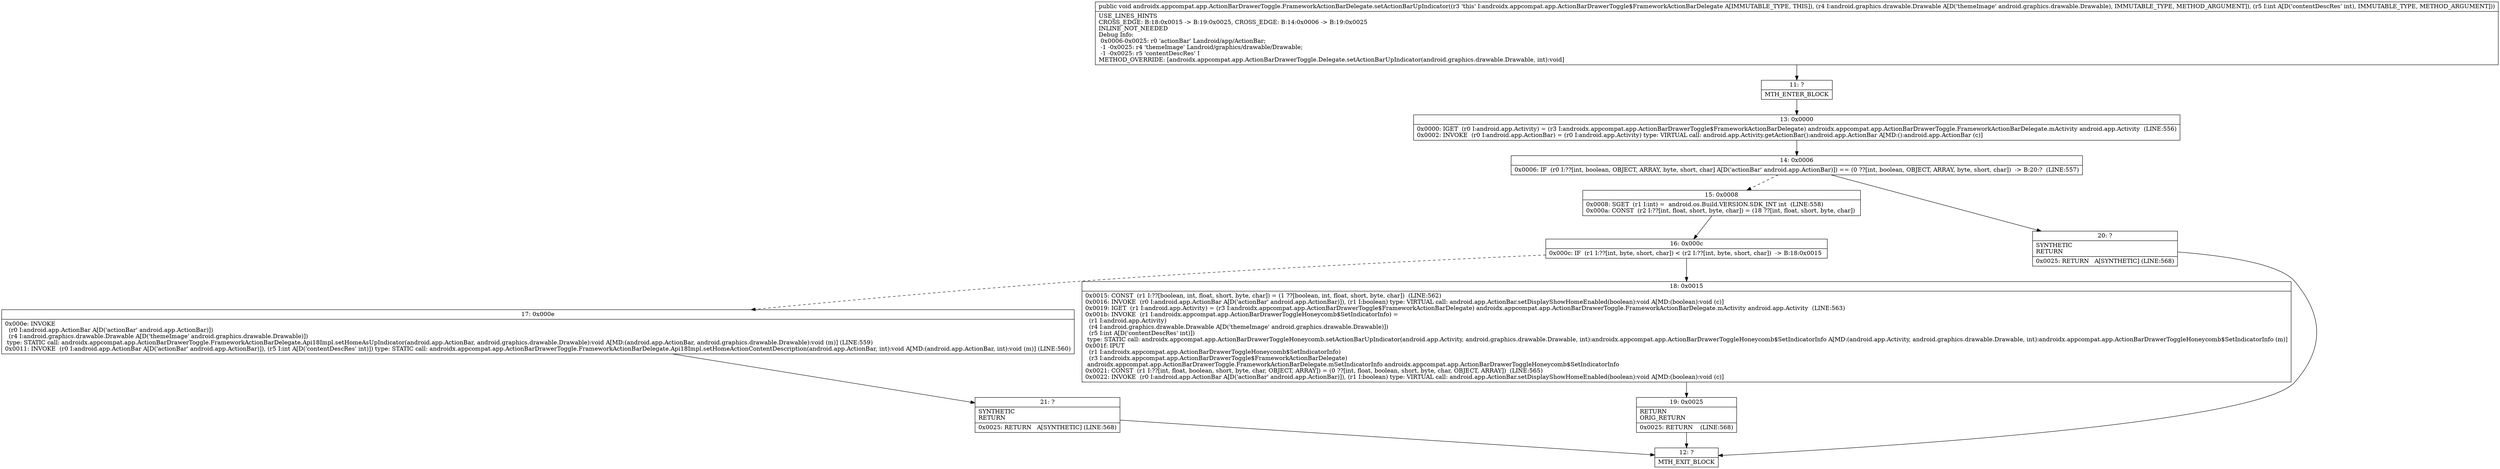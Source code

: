 digraph "CFG forandroidx.appcompat.app.ActionBarDrawerToggle.FrameworkActionBarDelegate.setActionBarUpIndicator(Landroid\/graphics\/drawable\/Drawable;I)V" {
Node_11 [shape=record,label="{11\:\ ?|MTH_ENTER_BLOCK\l}"];
Node_13 [shape=record,label="{13\:\ 0x0000|0x0000: IGET  (r0 I:android.app.Activity) = (r3 I:androidx.appcompat.app.ActionBarDrawerToggle$FrameworkActionBarDelegate) androidx.appcompat.app.ActionBarDrawerToggle.FrameworkActionBarDelegate.mActivity android.app.Activity  (LINE:556)\l0x0002: INVOKE  (r0 I:android.app.ActionBar) = (r0 I:android.app.Activity) type: VIRTUAL call: android.app.Activity.getActionBar():android.app.ActionBar A[MD:():android.app.ActionBar (c)]\l}"];
Node_14 [shape=record,label="{14\:\ 0x0006|0x0006: IF  (r0 I:??[int, boolean, OBJECT, ARRAY, byte, short, char] A[D('actionBar' android.app.ActionBar)]) == (0 ??[int, boolean, OBJECT, ARRAY, byte, short, char])  \-\> B:20:?  (LINE:557)\l}"];
Node_15 [shape=record,label="{15\:\ 0x0008|0x0008: SGET  (r1 I:int) =  android.os.Build.VERSION.SDK_INT int  (LINE:558)\l0x000a: CONST  (r2 I:??[int, float, short, byte, char]) = (18 ??[int, float, short, byte, char]) \l}"];
Node_16 [shape=record,label="{16\:\ 0x000c|0x000c: IF  (r1 I:??[int, byte, short, char]) \< (r2 I:??[int, byte, short, char])  \-\> B:18:0x0015 \l}"];
Node_17 [shape=record,label="{17\:\ 0x000e|0x000e: INVOKE  \l  (r0 I:android.app.ActionBar A[D('actionBar' android.app.ActionBar)])\l  (r4 I:android.graphics.drawable.Drawable A[D('themeImage' android.graphics.drawable.Drawable)])\l type: STATIC call: androidx.appcompat.app.ActionBarDrawerToggle.FrameworkActionBarDelegate.Api18Impl.setHomeAsUpIndicator(android.app.ActionBar, android.graphics.drawable.Drawable):void A[MD:(android.app.ActionBar, android.graphics.drawable.Drawable):void (m)] (LINE:559)\l0x0011: INVOKE  (r0 I:android.app.ActionBar A[D('actionBar' android.app.ActionBar)]), (r5 I:int A[D('contentDescRes' int)]) type: STATIC call: androidx.appcompat.app.ActionBarDrawerToggle.FrameworkActionBarDelegate.Api18Impl.setHomeActionContentDescription(android.app.ActionBar, int):void A[MD:(android.app.ActionBar, int):void (m)] (LINE:560)\l}"];
Node_21 [shape=record,label="{21\:\ ?|SYNTHETIC\lRETURN\l|0x0025: RETURN   A[SYNTHETIC] (LINE:568)\l}"];
Node_12 [shape=record,label="{12\:\ ?|MTH_EXIT_BLOCK\l}"];
Node_18 [shape=record,label="{18\:\ 0x0015|0x0015: CONST  (r1 I:??[boolean, int, float, short, byte, char]) = (1 ??[boolean, int, float, short, byte, char])  (LINE:562)\l0x0016: INVOKE  (r0 I:android.app.ActionBar A[D('actionBar' android.app.ActionBar)]), (r1 I:boolean) type: VIRTUAL call: android.app.ActionBar.setDisplayShowHomeEnabled(boolean):void A[MD:(boolean):void (c)]\l0x0019: IGET  (r1 I:android.app.Activity) = (r3 I:androidx.appcompat.app.ActionBarDrawerToggle$FrameworkActionBarDelegate) androidx.appcompat.app.ActionBarDrawerToggle.FrameworkActionBarDelegate.mActivity android.app.Activity  (LINE:563)\l0x001b: INVOKE  (r1 I:androidx.appcompat.app.ActionBarDrawerToggleHoneycomb$SetIndicatorInfo) = \l  (r1 I:android.app.Activity)\l  (r4 I:android.graphics.drawable.Drawable A[D('themeImage' android.graphics.drawable.Drawable)])\l  (r5 I:int A[D('contentDescRes' int)])\l type: STATIC call: androidx.appcompat.app.ActionBarDrawerToggleHoneycomb.setActionBarUpIndicator(android.app.Activity, android.graphics.drawable.Drawable, int):androidx.appcompat.app.ActionBarDrawerToggleHoneycomb$SetIndicatorInfo A[MD:(android.app.Activity, android.graphics.drawable.Drawable, int):androidx.appcompat.app.ActionBarDrawerToggleHoneycomb$SetIndicatorInfo (m)]\l0x001f: IPUT  \l  (r1 I:androidx.appcompat.app.ActionBarDrawerToggleHoneycomb$SetIndicatorInfo)\l  (r3 I:androidx.appcompat.app.ActionBarDrawerToggle$FrameworkActionBarDelegate)\l androidx.appcompat.app.ActionBarDrawerToggle.FrameworkActionBarDelegate.mSetIndicatorInfo androidx.appcompat.app.ActionBarDrawerToggleHoneycomb$SetIndicatorInfo \l0x0021: CONST  (r1 I:??[int, float, boolean, short, byte, char, OBJECT, ARRAY]) = (0 ??[int, float, boolean, short, byte, char, OBJECT, ARRAY])  (LINE:565)\l0x0022: INVOKE  (r0 I:android.app.ActionBar A[D('actionBar' android.app.ActionBar)]), (r1 I:boolean) type: VIRTUAL call: android.app.ActionBar.setDisplayShowHomeEnabled(boolean):void A[MD:(boolean):void (c)]\l}"];
Node_19 [shape=record,label="{19\:\ 0x0025|RETURN\lORIG_RETURN\l|0x0025: RETURN    (LINE:568)\l}"];
Node_20 [shape=record,label="{20\:\ ?|SYNTHETIC\lRETURN\l|0x0025: RETURN   A[SYNTHETIC] (LINE:568)\l}"];
MethodNode[shape=record,label="{public void androidx.appcompat.app.ActionBarDrawerToggle.FrameworkActionBarDelegate.setActionBarUpIndicator((r3 'this' I:androidx.appcompat.app.ActionBarDrawerToggle$FrameworkActionBarDelegate A[IMMUTABLE_TYPE, THIS]), (r4 I:android.graphics.drawable.Drawable A[D('themeImage' android.graphics.drawable.Drawable), IMMUTABLE_TYPE, METHOD_ARGUMENT]), (r5 I:int A[D('contentDescRes' int), IMMUTABLE_TYPE, METHOD_ARGUMENT]))  | USE_LINES_HINTS\lCROSS_EDGE: B:18:0x0015 \-\> B:19:0x0025, CROSS_EDGE: B:14:0x0006 \-\> B:19:0x0025\lINLINE_NOT_NEEDED\lDebug Info:\l  0x0006\-0x0025: r0 'actionBar' Landroid\/app\/ActionBar;\l  \-1 \-0x0025: r4 'themeImage' Landroid\/graphics\/drawable\/Drawable;\l  \-1 \-0x0025: r5 'contentDescRes' I\lMETHOD_OVERRIDE: [androidx.appcompat.app.ActionBarDrawerToggle.Delegate.setActionBarUpIndicator(android.graphics.drawable.Drawable, int):void]\l}"];
MethodNode -> Node_11;Node_11 -> Node_13;
Node_13 -> Node_14;
Node_14 -> Node_15[style=dashed];
Node_14 -> Node_20;
Node_15 -> Node_16;
Node_16 -> Node_17[style=dashed];
Node_16 -> Node_18;
Node_17 -> Node_21;
Node_21 -> Node_12;
Node_18 -> Node_19;
Node_19 -> Node_12;
Node_20 -> Node_12;
}

